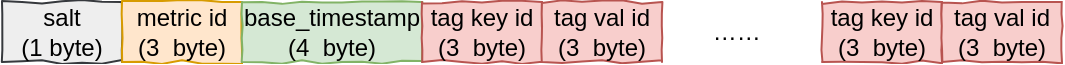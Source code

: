 <mxfile version="12.2.2" type="device" pages="1"><diagram id="v2O3ncq0UB45I9p_gLrY" name="Page-1"><mxGraphModel dx="1106" dy="752" grid="1" gridSize="10" guides="1" tooltips="1" connect="1" arrows="1" fold="1" page="1" pageScale="1" pageWidth="827" pageHeight="1169" math="0" shadow="0"><root><mxCell id="0"/><mxCell id="1" parent="0"/><mxCell id="0OSy9QM2GgvQVAgnDOlO-1" value="salt&lt;br&gt;(1 byte)" style="rounded=0;whiteSpace=wrap;html=1;fillColor=#eeeeee;strokeColor=#36393d;comic=1;" vertex="1" parent="1"><mxGeometry x="140" y="290" width="60" height="30" as="geometry"/></mxCell><mxCell id="0OSy9QM2GgvQVAgnDOlO-2" value="metric id&lt;br&gt;(3&amp;nbsp; byte)" style="rounded=0;whiteSpace=wrap;html=1;fillColor=#ffe6cc;strokeColor=#d79b00;comic=1;" vertex="1" parent="1"><mxGeometry x="200" y="290" width="60" height="30" as="geometry"/></mxCell><mxCell id="0OSy9QM2GgvQVAgnDOlO-3" value="base_timestamp&lt;br&gt;(4&amp;nbsp; byte)" style="rounded=0;whiteSpace=wrap;html=1;fillColor=#d5e8d4;strokeColor=#82b366;comic=1;" vertex="1" parent="1"><mxGeometry x="260" y="290" width="90" height="30" as="geometry"/></mxCell><mxCell id="0OSy9QM2GgvQVAgnDOlO-4" value="tag key id&lt;br&gt;(3&amp;nbsp; byte)" style="rounded=0;whiteSpace=wrap;html=1;fillColor=#f8cecc;strokeColor=#b85450;comic=1;" vertex="1" parent="1"><mxGeometry x="350" y="290" width="60" height="30" as="geometry"/></mxCell><mxCell id="0OSy9QM2GgvQVAgnDOlO-5" value="tag val id&lt;br&gt;(3&amp;nbsp; byte)" style="rounded=0;whiteSpace=wrap;html=1;fillColor=#f8cecc;strokeColor=#b85450;comic=1;" vertex="1" parent="1"><mxGeometry x="410" y="290" width="60" height="30" as="geometry"/></mxCell><mxCell id="0OSy9QM2GgvQVAgnDOlO-8" value="tag key id&lt;br&gt;(3&amp;nbsp; byte)" style="rounded=0;whiteSpace=wrap;html=1;fillColor=#f8cecc;strokeColor=#b85450;comic=1;" vertex="1" parent="1"><mxGeometry x="550" y="290" width="60" height="30" as="geometry"/></mxCell><mxCell id="0OSy9QM2GgvQVAgnDOlO-9" value="tag val id&lt;br&gt;(3&amp;nbsp; byte)" style="rounded=0;whiteSpace=wrap;html=1;fillColor=#f8cecc;strokeColor=#b85450;comic=1;" vertex="1" parent="1"><mxGeometry x="610" y="290" width="60" height="30" as="geometry"/></mxCell><mxCell id="0OSy9QM2GgvQVAgnDOlO-10" value="&amp;nbsp;……" style="text;html=1;resizable=0;points=[];autosize=1;align=left;verticalAlign=top;spacingTop=-4;comic=1;" vertex="1" parent="1"><mxGeometry x="490" y="295" width="40" height="20" as="geometry"/></mxCell></root></mxGraphModel></diagram></mxfile>
